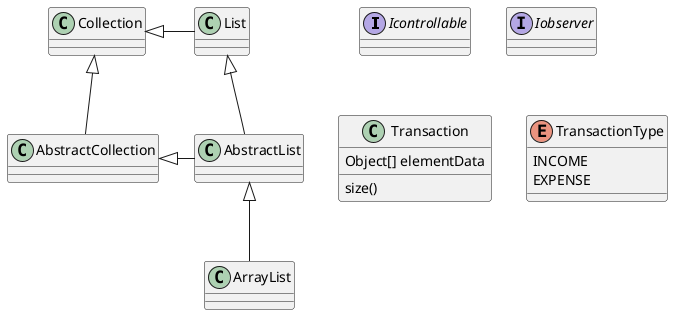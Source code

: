 @startuml
'https://plantuml.com/class-diagram


interface Icontrollable
interface Iobserver

List <|-- AbstractList
Collection <|-- AbstractCollection

Collection <|- List
AbstractCollection <|- AbstractList
AbstractList <|-- ArrayList

class Transaction {
Object[] elementData
size()
}

enum TransactionType {
INCOME
EXPENSE
}

@enduml